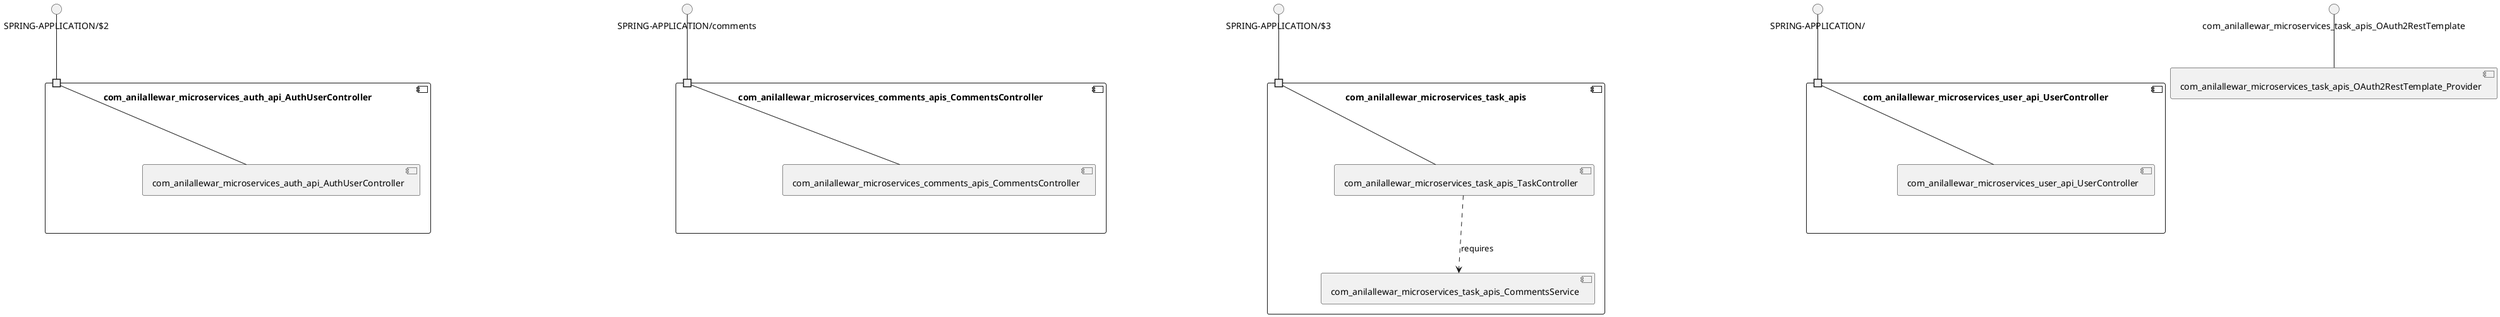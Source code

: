 @startuml
skinparam fixCircleLabelOverlapping true
skinparam componentStyle uml2
component "com_anilallewar_microservices_auth_api_AuthUserController\n\n\n\n\n\n" {
[com_anilallewar_microservices_auth_api_AuthUserController]
portin " " as com_anilallewar_microservices_auth_api_AuthUserController_requires_SPRING_APPLICATION_2
"com_anilallewar_microservices_auth_api_AuthUserController_requires_SPRING_APPLICATION_2"--[com_anilallewar_microservices_auth_api_AuthUserController]
}
interface "SPRING-APPLICATION/$2" as interface.SPRING_APPLICATION_2
interface.SPRING_APPLICATION_2--"com_anilallewar_microservices_auth_api_AuthUserController_requires_SPRING_APPLICATION_2"
component "com_anilallewar_microservices_comments_apis_CommentsController\n\n\n\n\n\n" {
[com_anilallewar_microservices_comments_apis_CommentsController]
portin " " as com_anilallewar_microservices_comments_apis_CommentsController_requires_SPRING_APPLICATION_comments
"com_anilallewar_microservices_comments_apis_CommentsController_requires_SPRING_APPLICATION_comments"--[com_anilallewar_microservices_comments_apis_CommentsController]
}
interface "SPRING-APPLICATION/comments" as interface.SPRING_APPLICATION_comments
interface.SPRING_APPLICATION_comments--"com_anilallewar_microservices_comments_apis_CommentsController_requires_SPRING_APPLICATION_comments"
component "com_anilallewar_microservices_task_apis\n\n\n\n\n\n" {
[com_anilallewar_microservices_task_apis_CommentsService]
[com_anilallewar_microservices_task_apis_TaskController]
portin " " as com_anilallewar_microservices_task_apis_requires_SPRING_APPLICATION_3
[com_anilallewar_microservices_task_apis_TaskController]..>[com_anilallewar_microservices_task_apis_CommentsService] : requires
"com_anilallewar_microservices_task_apis_requires_SPRING_APPLICATION_3"--[com_anilallewar_microservices_task_apis_TaskController]
}
interface "SPRING-APPLICATION/$3" as interface.SPRING_APPLICATION_3
interface.SPRING_APPLICATION_3--"com_anilallewar_microservices_task_apis_requires_SPRING_APPLICATION_3"
component "com_anilallewar_microservices_user_api_UserController\n\n\n\n\n\n" {
[com_anilallewar_microservices_user_api_UserController]
portin " " as com_anilallewar_microservices_user_api_UserController_requires_SPRING_APPLICATION_
"com_anilallewar_microservices_user_api_UserController_requires_SPRING_APPLICATION_"--[com_anilallewar_microservices_user_api_UserController]
}
interface "SPRING-APPLICATION/" as interface.SPRING_APPLICATION_
interface.SPRING_APPLICATION_--"com_anilallewar_microservices_user_api_UserController_requires_SPRING_APPLICATION_"
interface "com_anilallewar_microservices_task_apis_OAuth2RestTemplate" as interface.com_anilallewar_microservices_task_apis_OAuth2RestTemplate
interface.com_anilallewar_microservices_task_apis_OAuth2RestTemplate--[com_anilallewar_microservices_task_apis_OAuth2RestTemplate_Provider]

@enduml
